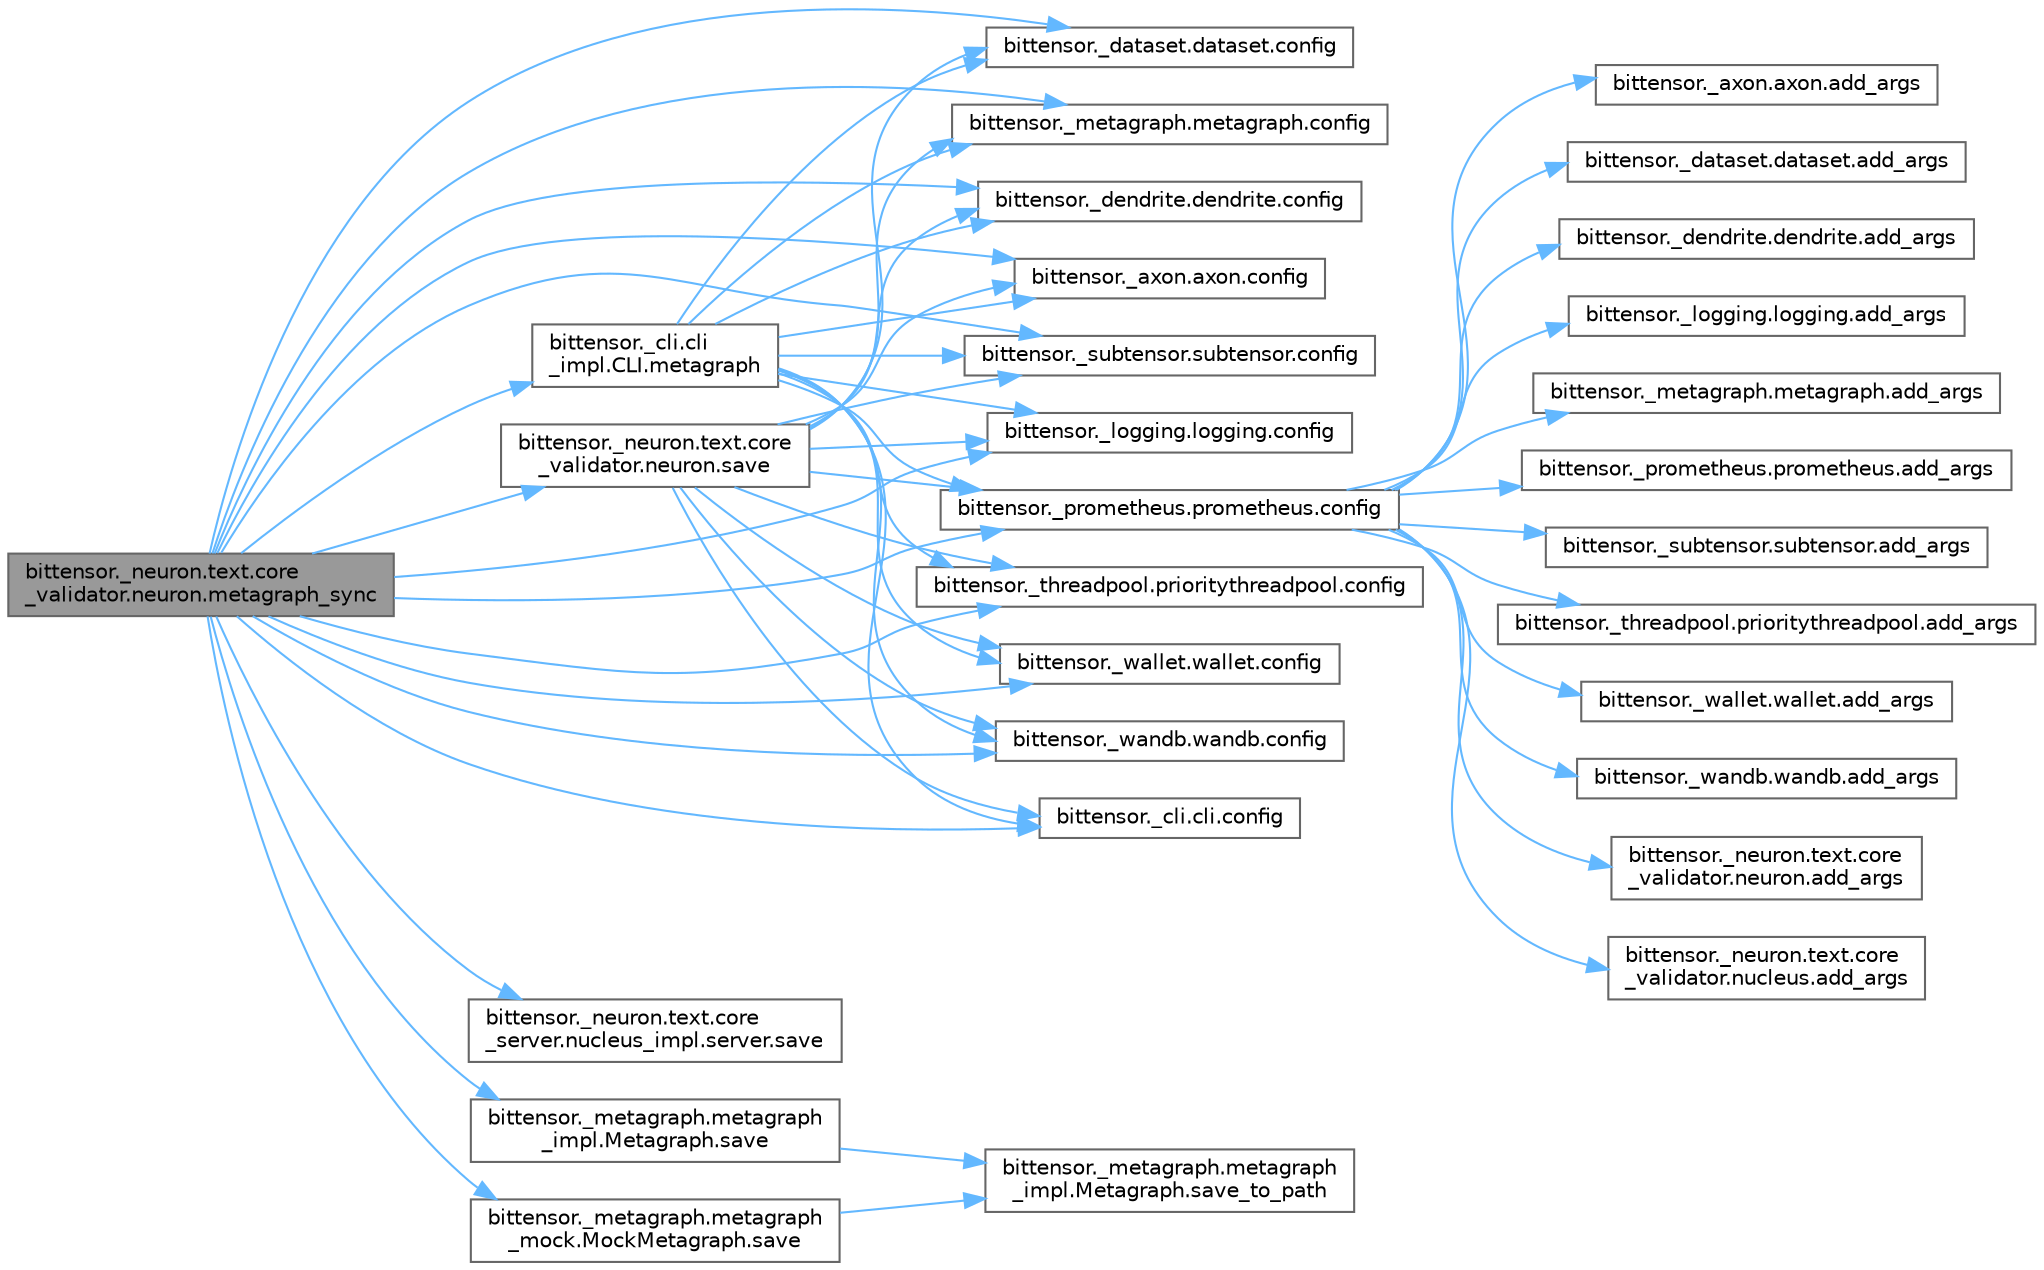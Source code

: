 digraph "bittensor._neuron.text.core_validator.neuron.metagraph_sync"
{
 // LATEX_PDF_SIZE
  bgcolor="transparent";
  edge [fontname=Helvetica,fontsize=10,labelfontname=Helvetica,labelfontsize=10];
  node [fontname=Helvetica,fontsize=10,shape=box,height=0.2,width=0.4];
  rankdir="LR";
  Node1 [label="bittensor._neuron.text.core\l_validator.neuron.metagraph_sync",height=0.2,width=0.4,color="gray40", fillcolor="grey60", style="filled", fontcolor="black",tooltip=" "];
  Node1 -> Node2 [color="steelblue1",style="solid"];
  Node2 [label="bittensor._dataset.dataset.config",height=0.2,width=0.4,color="grey40", fillcolor="white", style="filled",URL="$classbittensor_1_1__dataset_1_1dataset.html#a87c59d83dcfd4887835558caeeb4a21d",tooltip=" "];
  Node1 -> Node3 [color="steelblue1",style="solid"];
  Node3 [label="bittensor._metagraph.metagraph.config",height=0.2,width=0.4,color="grey40", fillcolor="white", style="filled",URL="$classbittensor_1_1__metagraph_1_1metagraph.html#a8b94e1702e4e0deb345284878f115dd9",tooltip=" "];
  Node1 -> Node4 [color="steelblue1",style="solid"];
  Node4 [label="bittensor._subtensor.subtensor.config",height=0.2,width=0.4,color="grey40", fillcolor="white", style="filled",URL="$classbittensor_1_1__subtensor_1_1subtensor.html#a286524719d01e54533c069abddcf8a85",tooltip=" "];
  Node1 -> Node5 [color="steelblue1",style="solid"];
  Node5 [label="bittensor._axon.axon.config",height=0.2,width=0.4,color="grey40", fillcolor="white", style="filled",URL="$classbittensor_1_1__axon_1_1axon.html#a3517455cb9fa2f6f1e0374dc0bf18c85",tooltip=" "];
  Node1 -> Node6 [color="steelblue1",style="solid"];
  Node6 [label="bittensor._dendrite.dendrite.config",height=0.2,width=0.4,color="grey40", fillcolor="white", style="filled",URL="$classbittensor_1_1__dendrite_1_1dendrite.html#a43706005b1cc7469d979f937fde61893",tooltip=" "];
  Node1 -> Node7 [color="steelblue1",style="solid"];
  Node7 [label="bittensor._logging.logging.config",height=0.2,width=0.4,color="grey40", fillcolor="white", style="filled",URL="$classbittensor_1_1__logging_1_1logging.html#ac77d64a20b44564f6c9899c212af3a15",tooltip=" "];
  Node1 -> Node8 [color="steelblue1",style="solid"];
  Node8 [label="bittensor._prometheus.prometheus.config",height=0.2,width=0.4,color="grey40", fillcolor="white", style="filled",URL="$classbittensor_1_1__prometheus_1_1prometheus.html#a2019917f4ad8e595357a744dc20f1a66",tooltip=" "];
  Node8 -> Node9 [color="steelblue1",style="solid"];
  Node9 [label="bittensor._axon.axon.add_args",height=0.2,width=0.4,color="grey40", fillcolor="white", style="filled",URL="$classbittensor_1_1__axon_1_1axon.html#ad1dcb057c01dbc6b554db2d12da3dfd5",tooltip=" "];
  Node8 -> Node10 [color="steelblue1",style="solid"];
  Node10 [label="bittensor._dataset.dataset.add_args",height=0.2,width=0.4,color="grey40", fillcolor="white", style="filled",URL="$classbittensor_1_1__dataset_1_1dataset.html#a4f9cc40ba3ff7638cc04a2511ac5c18c",tooltip=" "];
  Node8 -> Node11 [color="steelblue1",style="solid"];
  Node11 [label="bittensor._dendrite.dendrite.add_args",height=0.2,width=0.4,color="grey40", fillcolor="white", style="filled",URL="$classbittensor_1_1__dendrite_1_1dendrite.html#a9a3db91de971c48c1a50dd7fff04621a",tooltip=" "];
  Node8 -> Node12 [color="steelblue1",style="solid"];
  Node12 [label="bittensor._logging.logging.add_args",height=0.2,width=0.4,color="grey40", fillcolor="white", style="filled",URL="$classbittensor_1_1__logging_1_1logging.html#a2e003cfd2803110d2958b78006432176",tooltip=" "];
  Node8 -> Node13 [color="steelblue1",style="solid"];
  Node13 [label="bittensor._metagraph.metagraph.add_args",height=0.2,width=0.4,color="grey40", fillcolor="white", style="filled",URL="$classbittensor_1_1__metagraph_1_1metagraph.html#a256c4780fd08c591fb2e630f7e4cff37",tooltip=" "];
  Node8 -> Node14 [color="steelblue1",style="solid"];
  Node14 [label="bittensor._prometheus.prometheus.add_args",height=0.2,width=0.4,color="grey40", fillcolor="white", style="filled",URL="$classbittensor_1_1__prometheus_1_1prometheus.html#a2bcb633847d166730ec18afb875bec15",tooltip=" "];
  Node8 -> Node15 [color="steelblue1",style="solid"];
  Node15 [label="bittensor._subtensor.subtensor.add_args",height=0.2,width=0.4,color="grey40", fillcolor="white", style="filled",URL="$classbittensor_1_1__subtensor_1_1subtensor.html#ab2a96f88c69af04bf2f0cab8c46445d4",tooltip=" "];
  Node8 -> Node16 [color="steelblue1",style="solid"];
  Node16 [label="bittensor._threadpool.prioritythreadpool.add_args",height=0.2,width=0.4,color="grey40", fillcolor="white", style="filled",URL="$classbittensor_1_1__threadpool_1_1prioritythreadpool.html#a2d01eebce7b20b5afd1cf74b092dcbc2",tooltip=" "];
  Node8 -> Node17 [color="steelblue1",style="solid"];
  Node17 [label="bittensor._wallet.wallet.add_args",height=0.2,width=0.4,color="grey40", fillcolor="white", style="filled",URL="$classbittensor_1_1__wallet_1_1wallet.html#a72292bb31c5723a7956ddbb31cb25d35",tooltip=" "];
  Node8 -> Node18 [color="steelblue1",style="solid"];
  Node18 [label="bittensor._wandb.wandb.add_args",height=0.2,width=0.4,color="grey40", fillcolor="white", style="filled",URL="$classbittensor_1_1__wandb_1_1wandb.html#a3ed9e146339790d420f05893b6d3c01e",tooltip=" "];
  Node8 -> Node19 [color="steelblue1",style="solid"];
  Node19 [label="bittensor._neuron.text.core\l_validator.neuron.add_args",height=0.2,width=0.4,color="grey40", fillcolor="white", style="filled",URL="$classbittensor_1_1__neuron_1_1text_1_1core__validator_1_1neuron.html#a5542db2ddc40dd74753ff787bf69efe2",tooltip=" "];
  Node8 -> Node20 [color="steelblue1",style="solid"];
  Node20 [label="bittensor._neuron.text.core\l_validator.nucleus.add_args",height=0.2,width=0.4,color="grey40", fillcolor="white", style="filled",URL="$classbittensor_1_1__neuron_1_1text_1_1core__validator_1_1nucleus.html#afd2091dd63458b880907109b78c7912b",tooltip=" "];
  Node1 -> Node21 [color="steelblue1",style="solid"];
  Node21 [label="bittensor._threadpool.prioritythreadpool.config",height=0.2,width=0.4,color="grey40", fillcolor="white", style="filled",URL="$classbittensor_1_1__threadpool_1_1prioritythreadpool.html#a197d82d514a20af96c5f4c847e9944fb",tooltip=" "];
  Node1 -> Node22 [color="steelblue1",style="solid"];
  Node22 [label="bittensor._wallet.wallet.config",height=0.2,width=0.4,color="grey40", fillcolor="white", style="filled",URL="$classbittensor_1_1__wallet_1_1wallet.html#a4f6a3003e56909d34ee62fdc4127330a",tooltip=" "];
  Node1 -> Node23 [color="steelblue1",style="solid"];
  Node23 [label="bittensor._wandb.wandb.config",height=0.2,width=0.4,color="grey40", fillcolor="white", style="filled",URL="$classbittensor_1_1__wandb_1_1wandb.html#aacb3528779370a3e386902cfd6d33863",tooltip=" "];
  Node1 -> Node24 [color="steelblue1",style="solid"];
  Node24 [label="bittensor._cli.cli.config",height=0.2,width=0.4,color="grey40", fillcolor="white", style="filled",URL="$classbittensor_1_1__cli_1_1cli.html#a943ad4fd046ebbfe2aaaf497fb88b5ee",tooltip=" "];
  Node1 -> Node25 [color="steelblue1",style="solid"];
  Node25 [label="bittensor._cli.cli\l_impl.CLI.metagraph",height=0.2,width=0.4,color="grey40", fillcolor="white", style="filled",URL="$classbittensor_1_1__cli_1_1cli__impl_1_1_c_l_i.html#a8f20743c8fbc4ed6a84a277d8a827d71",tooltip=" "];
  Node25 -> Node4 [color="steelblue1",style="solid"];
  Node25 -> Node5 [color="steelblue1",style="solid"];
  Node25 -> Node2 [color="steelblue1",style="solid"];
  Node25 -> Node6 [color="steelblue1",style="solid"];
  Node25 -> Node7 [color="steelblue1",style="solid"];
  Node25 -> Node3 [color="steelblue1",style="solid"];
  Node25 -> Node8 [color="steelblue1",style="solid"];
  Node25 -> Node21 [color="steelblue1",style="solid"];
  Node25 -> Node22 [color="steelblue1",style="solid"];
  Node25 -> Node23 [color="steelblue1",style="solid"];
  Node25 -> Node24 [color="steelblue1",style="solid"];
  Node1 -> Node26 [color="steelblue1",style="solid"];
  Node26 [label="bittensor._neuron.text.core\l_server.nucleus_impl.server.save",height=0.2,width=0.4,color="grey40", fillcolor="white", style="filled",URL="$classbittensor_1_1__neuron_1_1text_1_1core__server_1_1nucleus__impl_1_1server.html#a0f32537bd1c84dc6ddcdc2af36bbf093",tooltip=" "];
  Node1 -> Node27 [color="steelblue1",style="solid"];
  Node27 [label="bittensor._neuron.text.core\l_validator.neuron.save",height=0.2,width=0.4,color="grey40", fillcolor="white", style="filled",URL="$classbittensor_1_1__neuron_1_1text_1_1core__validator_1_1neuron.html#a01d5c0a78884626cf4061e663e75ab3c",tooltip=" "];
  Node27 -> Node4 [color="steelblue1",style="solid"];
  Node27 -> Node5 [color="steelblue1",style="solid"];
  Node27 -> Node2 [color="steelblue1",style="solid"];
  Node27 -> Node6 [color="steelblue1",style="solid"];
  Node27 -> Node7 [color="steelblue1",style="solid"];
  Node27 -> Node3 [color="steelblue1",style="solid"];
  Node27 -> Node8 [color="steelblue1",style="solid"];
  Node27 -> Node21 [color="steelblue1",style="solid"];
  Node27 -> Node22 [color="steelblue1",style="solid"];
  Node27 -> Node23 [color="steelblue1",style="solid"];
  Node27 -> Node24 [color="steelblue1",style="solid"];
  Node1 -> Node28 [color="steelblue1",style="solid"];
  Node28 [label="bittensor._metagraph.metagraph\l_impl.Metagraph.save",height=0.2,width=0.4,color="grey40", fillcolor="white", style="filled",URL="$classbittensor_1_1__metagraph_1_1metagraph__impl_1_1_metagraph.html#acaba0037b3eb5446feb5ad664ca61346",tooltip=" "];
  Node28 -> Node29 [color="steelblue1",style="solid"];
  Node29 [label="bittensor._metagraph.metagraph\l_impl.Metagraph.save_to_path",height=0.2,width=0.4,color="grey40", fillcolor="white", style="filled",URL="$classbittensor_1_1__metagraph_1_1metagraph__impl_1_1_metagraph.html#a2883fe5417b02b40365c79e2a6894c95",tooltip=" "];
  Node1 -> Node30 [color="steelblue1",style="solid"];
  Node30 [label="bittensor._metagraph.metagraph\l_mock.MockMetagraph.save",height=0.2,width=0.4,color="grey40", fillcolor="white", style="filled",URL="$classbittensor_1_1__metagraph_1_1metagraph__mock_1_1_mock_metagraph.html#a0efd55ceaf680f8454edbb8842fb9ea7",tooltip=" "];
  Node30 -> Node29 [color="steelblue1",style="solid"];
}
